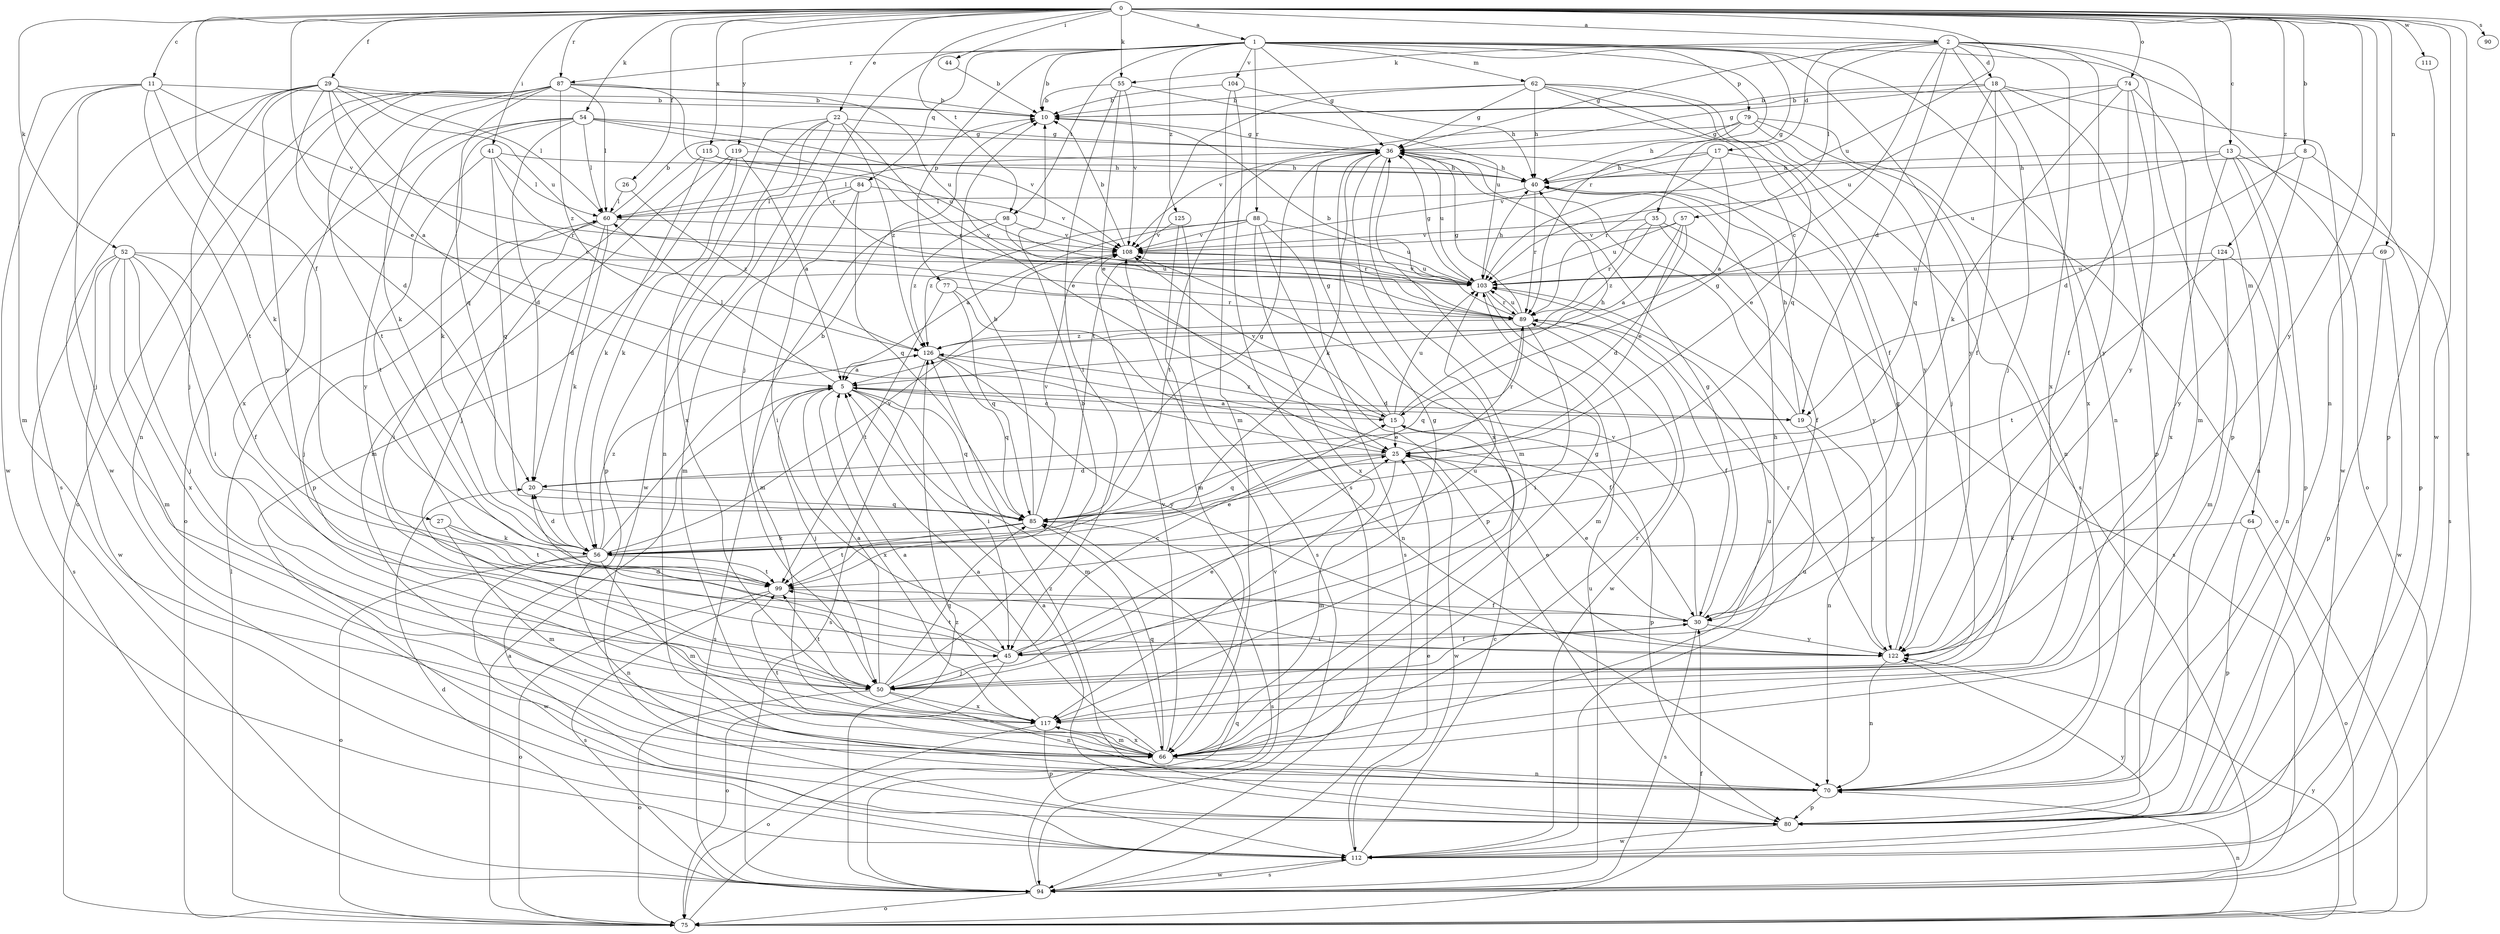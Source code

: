 strict digraph  {
0;
1;
2;
5;
8;
10;
11;
13;
15;
17;
18;
19;
20;
22;
25;
26;
27;
29;
30;
35;
36;
40;
41;
44;
45;
50;
52;
54;
55;
56;
57;
60;
62;
64;
66;
69;
70;
74;
75;
77;
79;
80;
84;
85;
87;
88;
89;
90;
94;
98;
99;
103;
104;
108;
111;
112;
115;
117;
119;
122;
124;
125;
126;
0 -> 1  [label=a];
0 -> 2  [label=a];
0 -> 8  [label=b];
0 -> 11  [label=c];
0 -> 13  [label=c];
0 -> 22  [label=e];
0 -> 25  [label=e];
0 -> 26  [label=f];
0 -> 27  [label=f];
0 -> 29  [label=f];
0 -> 41  [label=i];
0 -> 44  [label=i];
0 -> 52  [label=k];
0 -> 54  [label=k];
0 -> 55  [label=k];
0 -> 69  [label=n];
0 -> 70  [label=n];
0 -> 74  [label=o];
0 -> 87  [label=r];
0 -> 90  [label=s];
0 -> 94  [label=s];
0 -> 98  [label=t];
0 -> 103  [label=u];
0 -> 111  [label=w];
0 -> 112  [label=w];
0 -> 115  [label=x];
0 -> 119  [label=y];
0 -> 122  [label=y];
0 -> 124  [label=z];
1 -> 10  [label=b];
1 -> 35  [label=g];
1 -> 36  [label=g];
1 -> 50  [label=j];
1 -> 62  [label=m];
1 -> 70  [label=n];
1 -> 75  [label=o];
1 -> 77  [label=p];
1 -> 79  [label=p];
1 -> 84  [label=q];
1 -> 87  [label=r];
1 -> 88  [label=r];
1 -> 89  [label=r];
1 -> 98  [label=t];
1 -> 104  [label=v];
1 -> 122  [label=y];
1 -> 125  [label=z];
2 -> 15  [label=c];
2 -> 17  [label=d];
2 -> 18  [label=d];
2 -> 19  [label=d];
2 -> 36  [label=g];
2 -> 50  [label=j];
2 -> 55  [label=k];
2 -> 57  [label=l];
2 -> 64  [label=m];
2 -> 80  [label=p];
2 -> 117  [label=x];
2 -> 122  [label=y];
5 -> 15  [label=c];
5 -> 19  [label=d];
5 -> 45  [label=i];
5 -> 50  [label=j];
5 -> 60  [label=l];
5 -> 66  [label=m];
5 -> 85  [label=q];
5 -> 94  [label=s];
5 -> 117  [label=x];
8 -> 19  [label=d];
8 -> 40  [label=h];
8 -> 80  [label=p];
8 -> 122  [label=y];
10 -> 36  [label=g];
11 -> 10  [label=b];
11 -> 50  [label=j];
11 -> 56  [label=k];
11 -> 66  [label=m];
11 -> 99  [label=t];
11 -> 108  [label=v];
11 -> 112  [label=w];
13 -> 40  [label=h];
13 -> 70  [label=n];
13 -> 80  [label=p];
13 -> 94  [label=s];
13 -> 103  [label=u];
13 -> 117  [label=x];
15 -> 25  [label=e];
15 -> 36  [label=g];
15 -> 40  [label=h];
15 -> 80  [label=p];
15 -> 103  [label=u];
15 -> 108  [label=v];
15 -> 126  [label=z];
17 -> 5  [label=a];
17 -> 25  [label=e];
17 -> 40  [label=h];
17 -> 89  [label=r];
17 -> 108  [label=v];
18 -> 10  [label=b];
18 -> 30  [label=f];
18 -> 36  [label=g];
18 -> 80  [label=p];
18 -> 85  [label=q];
18 -> 112  [label=w];
18 -> 117  [label=x];
19 -> 5  [label=a];
19 -> 36  [label=g];
19 -> 40  [label=h];
19 -> 70  [label=n];
19 -> 122  [label=y];
20 -> 85  [label=q];
22 -> 25  [label=e];
22 -> 36  [label=g];
22 -> 70  [label=n];
22 -> 80  [label=p];
22 -> 112  [label=w];
22 -> 117  [label=x];
22 -> 126  [label=z];
25 -> 20  [label=d];
25 -> 66  [label=m];
25 -> 85  [label=q];
25 -> 89  [label=r];
25 -> 112  [label=w];
26 -> 60  [label=l];
26 -> 126  [label=z];
27 -> 56  [label=k];
27 -> 66  [label=m];
27 -> 99  [label=t];
29 -> 5  [label=a];
29 -> 10  [label=b];
29 -> 15  [label=c];
29 -> 20  [label=d];
29 -> 50  [label=j];
29 -> 60  [label=l];
29 -> 94  [label=s];
29 -> 103  [label=u];
29 -> 112  [label=w];
29 -> 122  [label=y];
30 -> 25  [label=e];
30 -> 36  [label=g];
30 -> 45  [label=i];
30 -> 94  [label=s];
30 -> 108  [label=v];
30 -> 122  [label=y];
35 -> 30  [label=f];
35 -> 89  [label=r];
35 -> 94  [label=s];
35 -> 108  [label=v];
35 -> 126  [label=z];
36 -> 40  [label=h];
36 -> 56  [label=k];
36 -> 60  [label=l];
36 -> 66  [label=m];
36 -> 99  [label=t];
36 -> 103  [label=u];
36 -> 117  [label=x];
40 -> 60  [label=l];
40 -> 89  [label=r];
40 -> 122  [label=y];
41 -> 40  [label=h];
41 -> 60  [label=l];
41 -> 85  [label=q];
41 -> 89  [label=r];
41 -> 99  [label=t];
44 -> 10  [label=b];
45 -> 15  [label=c];
45 -> 20  [label=d];
45 -> 30  [label=f];
45 -> 50  [label=j];
45 -> 75  [label=o];
45 -> 99  [label=t];
45 -> 103  [label=u];
50 -> 5  [label=a];
50 -> 10  [label=b];
50 -> 25  [label=e];
50 -> 36  [label=g];
50 -> 40  [label=h];
50 -> 70  [label=n];
50 -> 75  [label=o];
50 -> 85  [label=q];
50 -> 99  [label=t];
50 -> 117  [label=x];
52 -> 30  [label=f];
52 -> 45  [label=i];
52 -> 50  [label=j];
52 -> 66  [label=m];
52 -> 94  [label=s];
52 -> 103  [label=u];
52 -> 112  [label=w];
52 -> 117  [label=x];
54 -> 20  [label=d];
54 -> 36  [label=g];
54 -> 56  [label=k];
54 -> 60  [label=l];
54 -> 75  [label=o];
54 -> 103  [label=u];
54 -> 108  [label=v];
54 -> 122  [label=y];
55 -> 10  [label=b];
55 -> 25  [label=e];
55 -> 45  [label=i];
55 -> 103  [label=u];
55 -> 108  [label=v];
56 -> 10  [label=b];
56 -> 20  [label=d];
56 -> 25  [label=e];
56 -> 66  [label=m];
56 -> 70  [label=n];
56 -> 75  [label=o];
56 -> 99  [label=t];
56 -> 108  [label=v];
56 -> 112  [label=w];
56 -> 126  [label=z];
57 -> 5  [label=a];
57 -> 20  [label=d];
57 -> 25  [label=e];
57 -> 103  [label=u];
57 -> 108  [label=v];
60 -> 10  [label=b];
60 -> 20  [label=d];
60 -> 45  [label=i];
60 -> 50  [label=j];
60 -> 56  [label=k];
60 -> 108  [label=v];
62 -> 10  [label=b];
62 -> 30  [label=f];
62 -> 36  [label=g];
62 -> 40  [label=h];
62 -> 85  [label=q];
62 -> 94  [label=s];
62 -> 99  [label=t];
62 -> 122  [label=y];
64 -> 56  [label=k];
64 -> 75  [label=o];
64 -> 80  [label=p];
66 -> 5  [label=a];
66 -> 36  [label=g];
66 -> 70  [label=n];
66 -> 85  [label=q];
66 -> 89  [label=r];
66 -> 99  [label=t];
66 -> 103  [label=u];
66 -> 108  [label=v];
66 -> 117  [label=x];
69 -> 80  [label=p];
69 -> 103  [label=u];
69 -> 112  [label=w];
70 -> 80  [label=p];
74 -> 10  [label=b];
74 -> 30  [label=f];
74 -> 56  [label=k];
74 -> 66  [label=m];
74 -> 103  [label=u];
74 -> 122  [label=y];
75 -> 5  [label=a];
75 -> 30  [label=f];
75 -> 60  [label=l];
75 -> 70  [label=n];
75 -> 85  [label=q];
75 -> 122  [label=y];
77 -> 70  [label=n];
77 -> 85  [label=q];
77 -> 89  [label=r];
77 -> 99  [label=t];
79 -> 36  [label=g];
79 -> 40  [label=h];
79 -> 50  [label=j];
79 -> 70  [label=n];
79 -> 75  [label=o];
79 -> 108  [label=v];
80 -> 5  [label=a];
80 -> 112  [label=w];
80 -> 126  [label=z];
84 -> 45  [label=i];
84 -> 60  [label=l];
84 -> 66  [label=m];
84 -> 85  [label=q];
84 -> 108  [label=v];
85 -> 10  [label=b];
85 -> 36  [label=g];
85 -> 56  [label=k];
85 -> 94  [label=s];
85 -> 99  [label=t];
85 -> 108  [label=v];
87 -> 10  [label=b];
87 -> 56  [label=k];
87 -> 60  [label=l];
87 -> 70  [label=n];
87 -> 75  [label=o];
87 -> 85  [label=q];
87 -> 89  [label=r];
87 -> 99  [label=t];
87 -> 103  [label=u];
87 -> 117  [label=x];
87 -> 126  [label=z];
88 -> 5  [label=a];
88 -> 80  [label=p];
88 -> 94  [label=s];
88 -> 103  [label=u];
88 -> 108  [label=v];
88 -> 117  [label=x];
88 -> 126  [label=z];
89 -> 10  [label=b];
89 -> 30  [label=f];
89 -> 36  [label=g];
89 -> 45  [label=i];
89 -> 85  [label=q];
89 -> 103  [label=u];
89 -> 112  [label=w];
89 -> 126  [label=z];
94 -> 20  [label=d];
94 -> 75  [label=o];
94 -> 103  [label=u];
94 -> 108  [label=v];
94 -> 112  [label=w];
94 -> 126  [label=z];
98 -> 66  [label=m];
98 -> 89  [label=r];
98 -> 108  [label=v];
98 -> 126  [label=z];
99 -> 30  [label=f];
99 -> 75  [label=o];
99 -> 94  [label=s];
103 -> 36  [label=g];
103 -> 40  [label=h];
103 -> 66  [label=m];
103 -> 89  [label=r];
103 -> 108  [label=v];
104 -> 10  [label=b];
104 -> 40  [label=h];
104 -> 66  [label=m];
104 -> 94  [label=s];
108 -> 10  [label=b];
108 -> 103  [label=u];
111 -> 80  [label=p];
112 -> 15  [label=c];
112 -> 25  [label=e];
112 -> 94  [label=s];
112 -> 103  [label=u];
112 -> 122  [label=y];
115 -> 40  [label=h];
115 -> 50  [label=j];
115 -> 56  [label=k];
115 -> 89  [label=r];
117 -> 5  [label=a];
117 -> 66  [label=m];
117 -> 75  [label=o];
117 -> 80  [label=p];
119 -> 5  [label=a];
119 -> 40  [label=h];
119 -> 56  [label=k];
119 -> 66  [label=m];
119 -> 80  [label=p];
122 -> 25  [label=e];
122 -> 36  [label=g];
122 -> 70  [label=n];
122 -> 89  [label=r];
124 -> 66  [label=m];
124 -> 70  [label=n];
124 -> 99  [label=t];
124 -> 103  [label=u];
125 -> 66  [label=m];
125 -> 94  [label=s];
125 -> 108  [label=v];
126 -> 5  [label=a];
126 -> 30  [label=f];
126 -> 85  [label=q];
126 -> 94  [label=s];
126 -> 122  [label=y];
}
